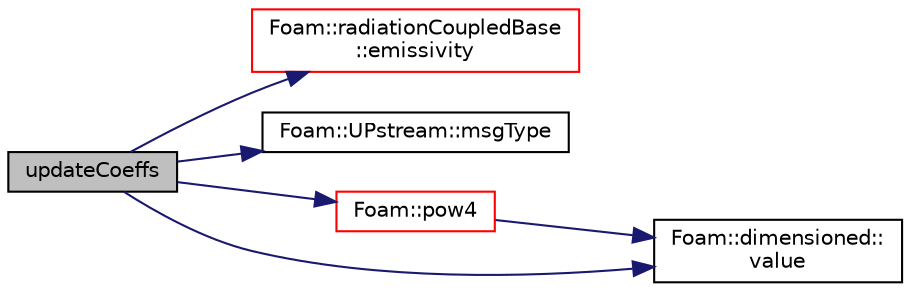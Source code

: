 digraph "updateCoeffs"
{
  bgcolor="transparent";
  edge [fontname="Helvetica",fontsize="10",labelfontname="Helvetica",labelfontsize="10"];
  node [fontname="Helvetica",fontsize="10",shape=record];
  rankdir="LR";
  Node1 [label="updateCoeffs",height=0.2,width=0.4,color="black", fillcolor="grey75", style="filled", fontcolor="black"];
  Node1 -> Node2 [color="midnightblue",fontsize="10",style="solid",fontname="Helvetica"];
  Node2 [label="Foam::radiationCoupledBase\l::emissivity",height=0.2,width=0.4,color="red",URL="$a02110.html#a961b12b81e3a70d9195761a70e57907d",tooltip="Calculate corresponding emissivity field. "];
  Node1 -> Node3 [color="midnightblue",fontsize="10",style="solid",fontname="Helvetica"];
  Node3 [label="Foam::UPstream::msgType",height=0.2,width=0.4,color="black",URL="$a02873.html#ae5b8fe6652f6320aa6c7f5c44b6f01b7",tooltip="Message tag of standard messages. "];
  Node1 -> Node4 [color="midnightblue",fontsize="10",style="solid",fontname="Helvetica"];
  Node4 [label="Foam::pow4",height=0.2,width=0.4,color="red",URL="$a10887.html#aa0ae321d4861170e35fbb938636a4f40"];
  Node4 -> Node5 [color="midnightblue",fontsize="10",style="solid",fontname="Helvetica"];
  Node5 [label="Foam::dimensioned::\lvalue",height=0.2,width=0.4,color="black",URL="$a00534.html#a080d3824651cfcf52f72acceec615aaa",tooltip="Return const reference to value. "];
  Node1 -> Node5 [color="midnightblue",fontsize="10",style="solid",fontname="Helvetica"];
}
